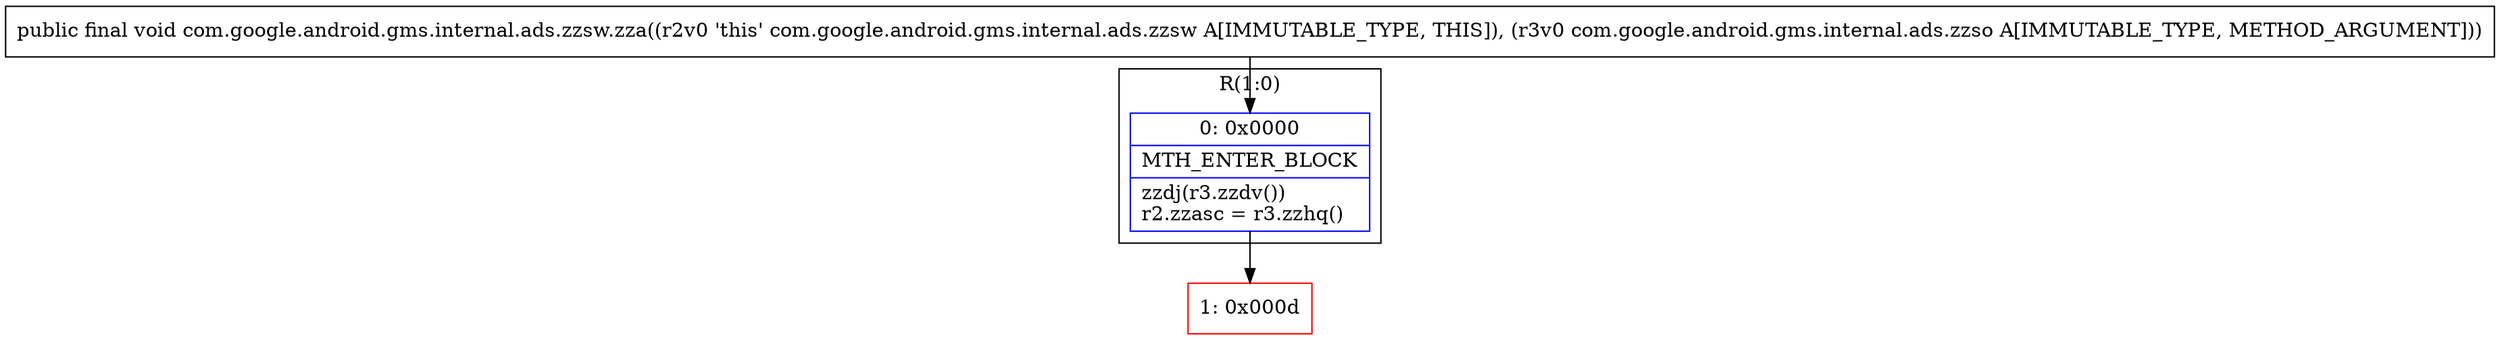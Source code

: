 digraph "CFG forcom.google.android.gms.internal.ads.zzsw.zza(Lcom\/google\/android\/gms\/internal\/ads\/zzso;)V" {
subgraph cluster_Region_1125757180 {
label = "R(1:0)";
node [shape=record,color=blue];
Node_0 [shape=record,label="{0\:\ 0x0000|MTH_ENTER_BLOCK\l|zzdj(r3.zzdv())\lr2.zzasc = r3.zzhq()\l}"];
}
Node_1 [shape=record,color=red,label="{1\:\ 0x000d}"];
MethodNode[shape=record,label="{public final void com.google.android.gms.internal.ads.zzsw.zza((r2v0 'this' com.google.android.gms.internal.ads.zzsw A[IMMUTABLE_TYPE, THIS]), (r3v0 com.google.android.gms.internal.ads.zzso A[IMMUTABLE_TYPE, METHOD_ARGUMENT])) }"];
MethodNode -> Node_0;
Node_0 -> Node_1;
}

